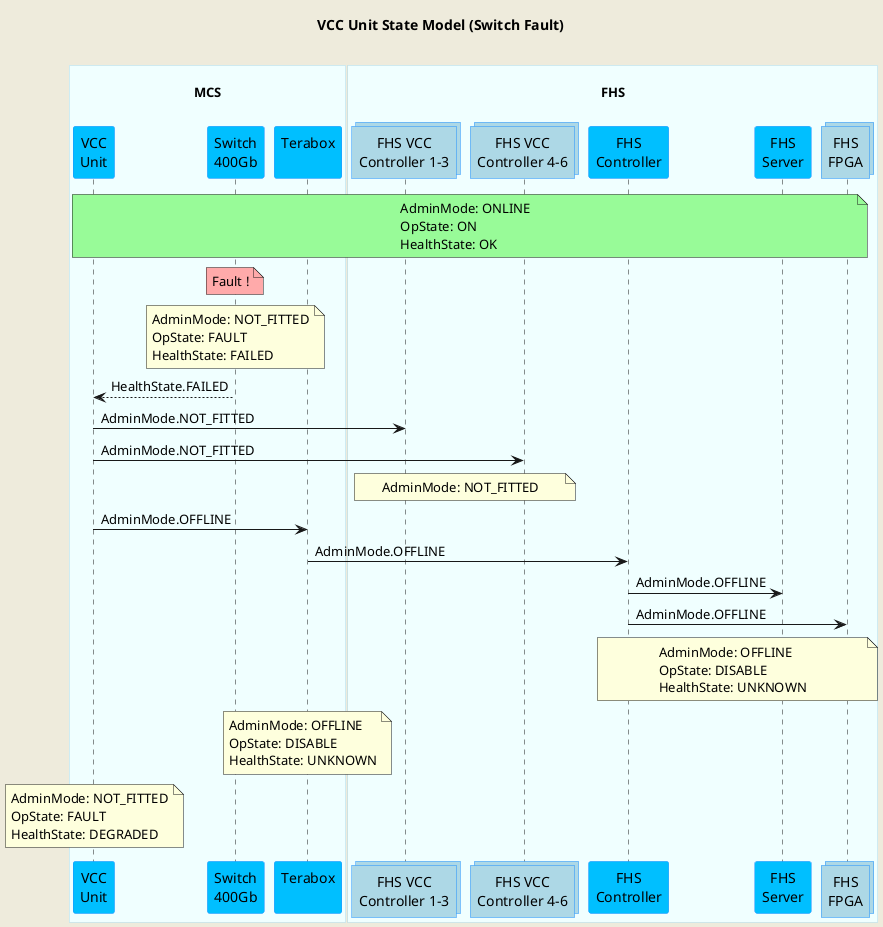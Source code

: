 @startuml
'https://plantuml.com/sequence-diagram
skinparam backgroundColor #EEEBDC
skinparam sequence {
ParticipantBorderColor DodgerBlue
ParticipantBackgroundColor DeepSkyBlue
ActorBorderColor DarkGreen
ActorBackgroundColor Green
BoxBorderColor LightBlue
BoxBackgroundColor #F0FFFF
}
skinparam collections {
  BackGroundColor LightBlue
  BorderColor DodgerBlue
}
skinparam database {
  BackgroundColor LightGreen
  BorderColor DarkGreen
}
title VCC Unit State Model (Switch Fault)\n
' participant "LMC\n" as lmc #Thistle
box "\nMCS\n"
  participant "VCC\nUnit" as vcc_unit
  participant "Switch\n400Gb" as switch
  participant "Terabox\n" as terabox
end box
' participant "Local\nCache" as cache #Salmon
' participant "PDU\n" as pdu #Orange
' participant "FHS\nBMC" as fhs_bmc #Grey
' participant "FPGA\nBMC" as fpga_bmc #Grey
box "\nFHS\n"
    collections "FHS VCC\nController 1-3" as vcc_cont1
    collections "FHS VCC\nController 4-6" as vcc_cont2

    participant "FHS\nController" as fhs_cont
    participant "FHS\nServer" as fhs_cpu
    collections "FHS\nFPGA" as fhs_fpga
end box

note over vcc_unit, fhs_fpga #PaleGreen  : AdminMode: ONLINE\nOpState: ON\nHealthState: OK

note over switch #FFAAAA         : Fault !
note over switch                   : AdminMode: NOT_FITTED\nOpState: FAULT\nHealthState: FAILED

vcc_unit           <--  switch     : HealthState.FAILED
vcc_unit            ->  vcc_cont1  : AdminMode.NOT_FITTED
vcc_unit            ->  vcc_cont2  : AdminMode.NOT_FITTED
note over vcc_cont1, vcc_cont2     : AdminMode: NOT_FITTED

vcc_unit           ->  terabox    : AdminMode.OFFLINE
' terabox            ->   ps        : AdminMode.OFFLINE
' note over ps                      : AdminMode: OFFLINE\nOpState: DISABLE\nHealthState.UNKNOWN
terabox            ->  fhs_cont   : AdminMode.OFFLINE

fhs_cont           ->  fhs_cpu     : AdminMode.OFFLINE
fhs_cont           ->  fhs_fpga    : AdminMode.OFFLINE
note over fhs_cont, fhs_fpga       : AdminMode: OFFLINE\nOpState: DISABLE\nHealthState: UNKNOWN
note over terabox                 : AdminMode: OFFLINE\nOpState: DISABLE\nHealthState: UNKNOWN
note over vcc_unit                : AdminMode: NOT_FITTED\nOpState: FAULT\nHealthState: DEGRADED


@enduml